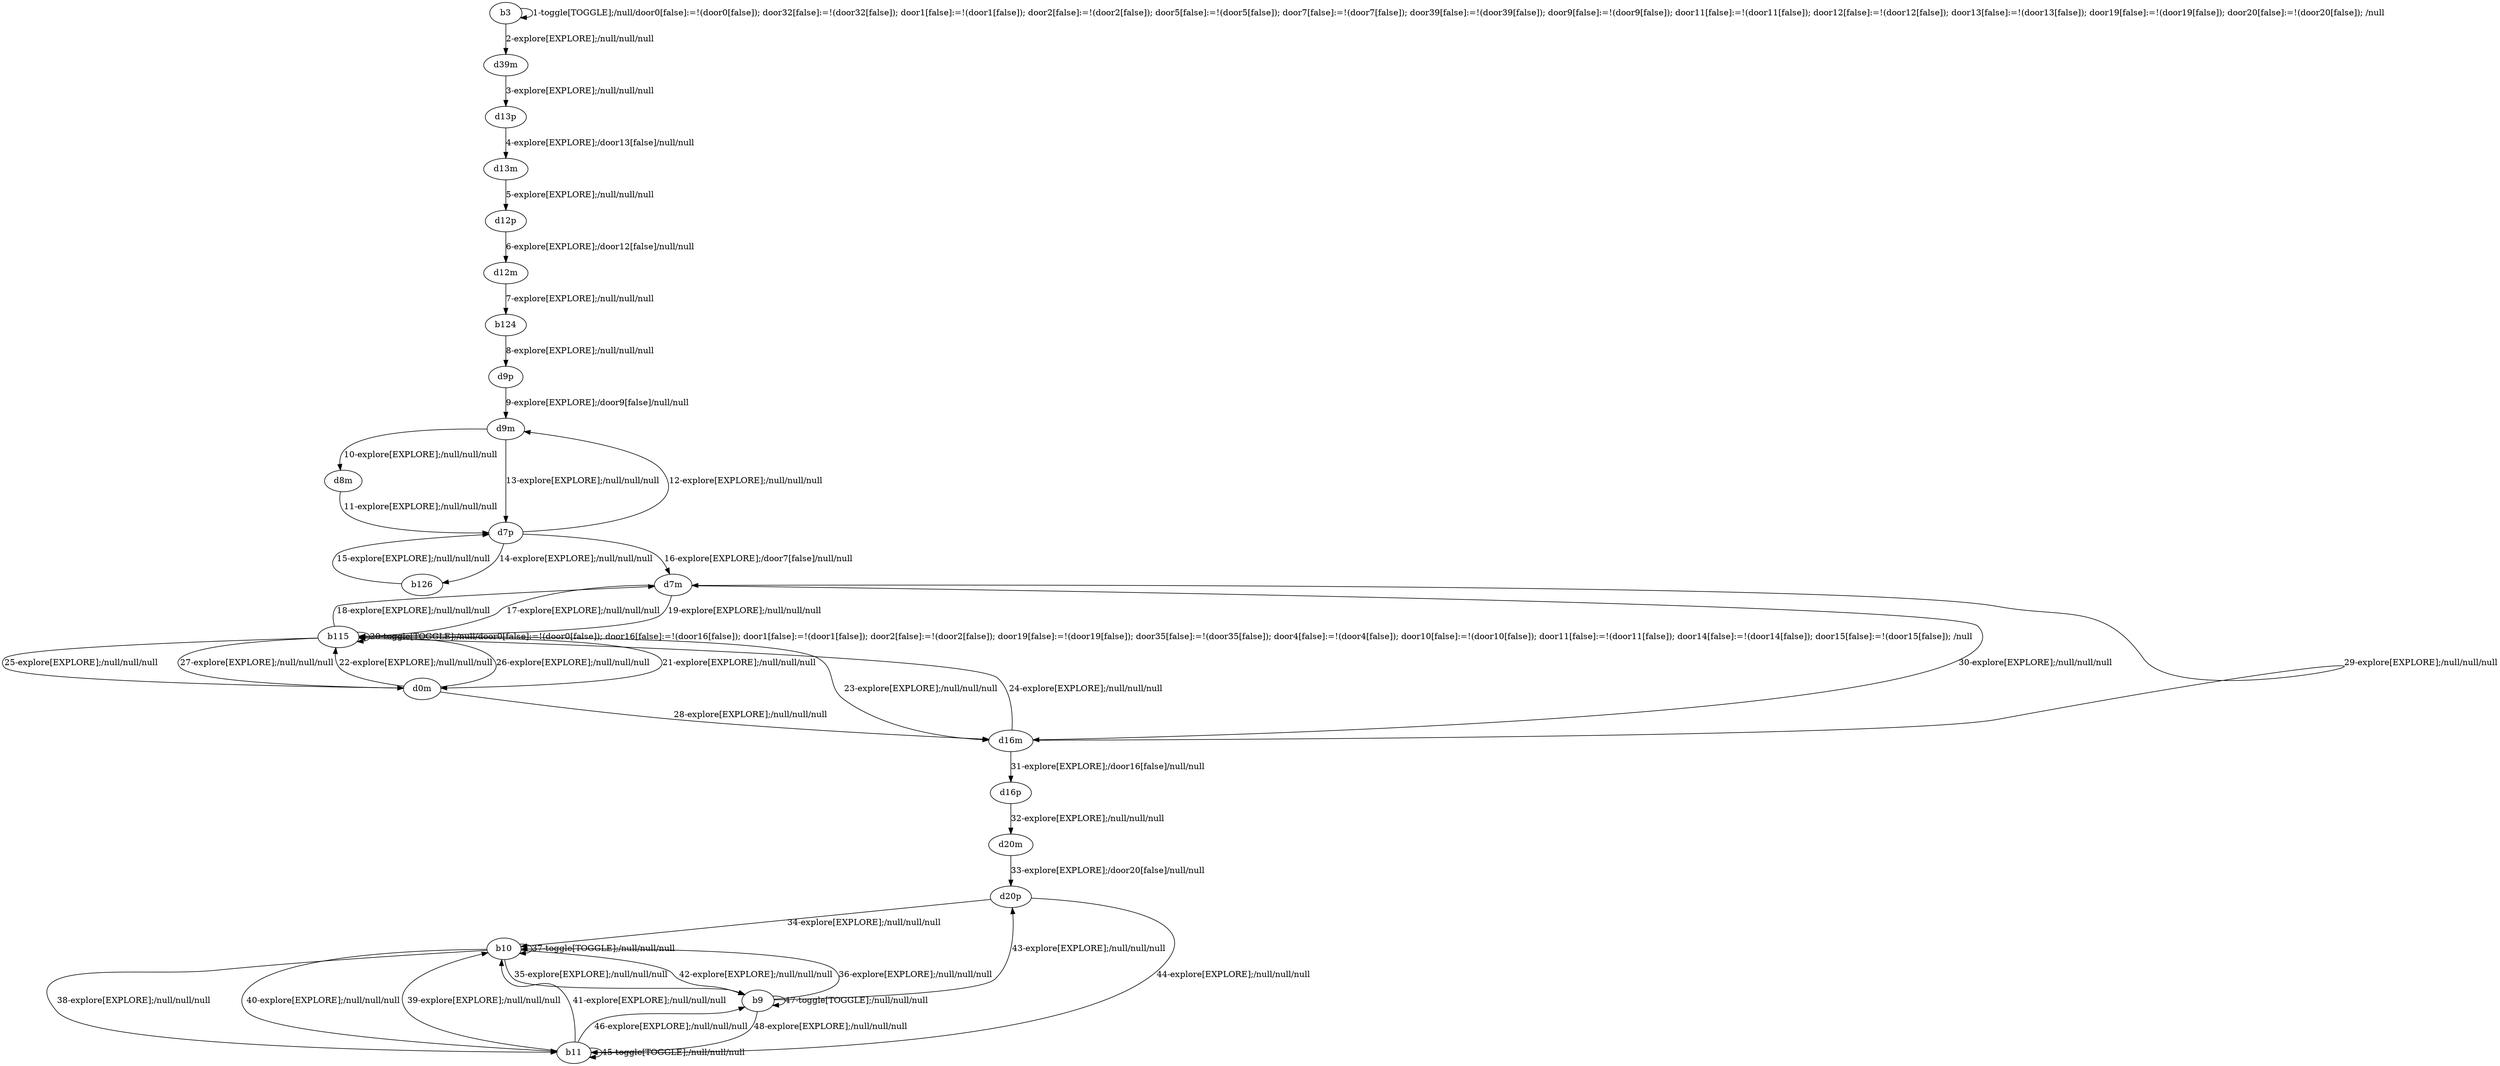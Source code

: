 # Total number of goals covered by this test: 12
# b9 --> b11
# b9 --> b10
# d20p --> b10
# b10 --> b10
# b11 --> b9
# d20p --> b11
# b10 --> b9
# b10 --> b11
# b11 --> b11
# b9 --> d20p
# b9 --> b9
# b11 --> b10

digraph g {
"b3" -> "b3" [label = "1-toggle[TOGGLE];/null/door0[false]:=!(door0[false]); door32[false]:=!(door32[false]); door1[false]:=!(door1[false]); door2[false]:=!(door2[false]); door5[false]:=!(door5[false]); door7[false]:=!(door7[false]); door39[false]:=!(door39[false]); door9[false]:=!(door9[false]); door11[false]:=!(door11[false]); door12[false]:=!(door12[false]); door13[false]:=!(door13[false]); door19[false]:=!(door19[false]); door20[false]:=!(door20[false]); /null"];
"b3" -> "d39m" [label = "2-explore[EXPLORE];/null/null/null"];
"d39m" -> "d13p" [label = "3-explore[EXPLORE];/null/null/null"];
"d13p" -> "d13m" [label = "4-explore[EXPLORE];/door13[false]/null/null"];
"d13m" -> "d12p" [label = "5-explore[EXPLORE];/null/null/null"];
"d12p" -> "d12m" [label = "6-explore[EXPLORE];/door12[false]/null/null"];
"d12m" -> "b124" [label = "7-explore[EXPLORE];/null/null/null"];
"b124" -> "d9p" [label = "8-explore[EXPLORE];/null/null/null"];
"d9p" -> "d9m" [label = "9-explore[EXPLORE];/door9[false]/null/null"];
"d9m" -> "d8m" [label = "10-explore[EXPLORE];/null/null/null"];
"d8m" -> "d7p" [label = "11-explore[EXPLORE];/null/null/null"];
"d7p" -> "d9m" [label = "12-explore[EXPLORE];/null/null/null"];
"d9m" -> "d7p" [label = "13-explore[EXPLORE];/null/null/null"];
"d7p" -> "b126" [label = "14-explore[EXPLORE];/null/null/null"];
"b126" -> "d7p" [label = "15-explore[EXPLORE];/null/null/null"];
"d7p" -> "d7m" [label = "16-explore[EXPLORE];/door7[false]/null/null"];
"d7m" -> "b115" [label = "17-explore[EXPLORE];/null/null/null"];
"b115" -> "d7m" [label = "18-explore[EXPLORE];/null/null/null"];
"d7m" -> "b115" [label = "19-explore[EXPLORE];/null/null/null"];
"b115" -> "b115" [label = "20-toggle[TOGGLE];/null/door0[false]:=!(door0[false]); door16[false]:=!(door16[false]); door1[false]:=!(door1[false]); door2[false]:=!(door2[false]); door19[false]:=!(door19[false]); door35[false]:=!(door35[false]); door4[false]:=!(door4[false]); door10[false]:=!(door10[false]); door11[false]:=!(door11[false]); door14[false]:=!(door14[false]); door15[false]:=!(door15[false]); /null"];
"b115" -> "d0m" [label = "21-explore[EXPLORE];/null/null/null"];
"d0m" -> "b115" [label = "22-explore[EXPLORE];/null/null/null"];
"b115" -> "d16m" [label = "23-explore[EXPLORE];/null/null/null"];
"d16m" -> "b115" [label = "24-explore[EXPLORE];/null/null/null"];
"b115" -> "d0m" [label = "25-explore[EXPLORE];/null/null/null"];
"d0m" -> "b115" [label = "26-explore[EXPLORE];/null/null/null"];
"b115" -> "d0m" [label = "27-explore[EXPLORE];/null/null/null"];
"d0m" -> "d16m" [label = "28-explore[EXPLORE];/null/null/null"];
"d16m" -> "d7m" [label = "29-explore[EXPLORE];/null/null/null"];
"d7m" -> "d16m" [label = "30-explore[EXPLORE];/null/null/null"];
"d16m" -> "d16p" [label = "31-explore[EXPLORE];/door16[false]/null/null"];
"d16p" -> "d20m" [label = "32-explore[EXPLORE];/null/null/null"];
"d20m" -> "d20p" [label = "33-explore[EXPLORE];/door20[false]/null/null"];
"d20p" -> "b10" [label = "34-explore[EXPLORE];/null/null/null"];
"b10" -> "b9" [label = "35-explore[EXPLORE];/null/null/null"];
"b9" -> "b10" [label = "36-explore[EXPLORE];/null/null/null"];
"b10" -> "b10" [label = "37-toggle[TOGGLE];/null/null/null"];
"b10" -> "b11" [label = "38-explore[EXPLORE];/null/null/null"];
"b11" -> "b10" [label = "39-explore[EXPLORE];/null/null/null"];
"b10" -> "b11" [label = "40-explore[EXPLORE];/null/null/null"];
"b11" -> "b10" [label = "41-explore[EXPLORE];/null/null/null"];
"b10" -> "b9" [label = "42-explore[EXPLORE];/null/null/null"];
"b9" -> "d20p" [label = "43-explore[EXPLORE];/null/null/null"];
"d20p" -> "b11" [label = "44-explore[EXPLORE];/null/null/null"];
"b11" -> "b11" [label = "45-toggle[TOGGLE];/null/null/null"];
"b11" -> "b9" [label = "46-explore[EXPLORE];/null/null/null"];
"b9" -> "b9" [label = "47-toggle[TOGGLE];/null/null/null"];
"b9" -> "b11" [label = "48-explore[EXPLORE];/null/null/null"];
}